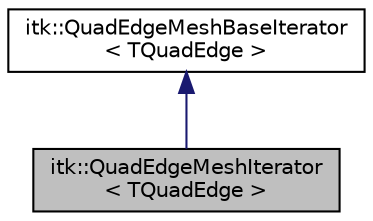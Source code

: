 digraph "itk::QuadEdgeMeshIterator&lt; TQuadEdge &gt;"
{
 // LATEX_PDF_SIZE
  edge [fontname="Helvetica",fontsize="10",labelfontname="Helvetica",labelfontsize="10"];
  node [fontname="Helvetica",fontsize="10",shape=record];
  Node1 [label="itk::QuadEdgeMeshIterator\l\< TQuadEdge \>",height=0.2,width=0.4,color="black", fillcolor="grey75", style="filled", fontcolor="black",tooltip="Non const iterator for QuadMesh."];
  Node2 -> Node1 [dir="back",color="midnightblue",fontsize="10",style="solid",fontname="Helvetica"];
  Node2 [label="itk::QuadEdgeMeshBaseIterator\l\< TQuadEdge \>",height=0.2,width=0.4,color="black", fillcolor="white", style="filled",URL="$classitk_1_1QuadEdgeMeshBaseIterator.html",tooltip="Base iterator class for QuadEdgeMesh."];
}
